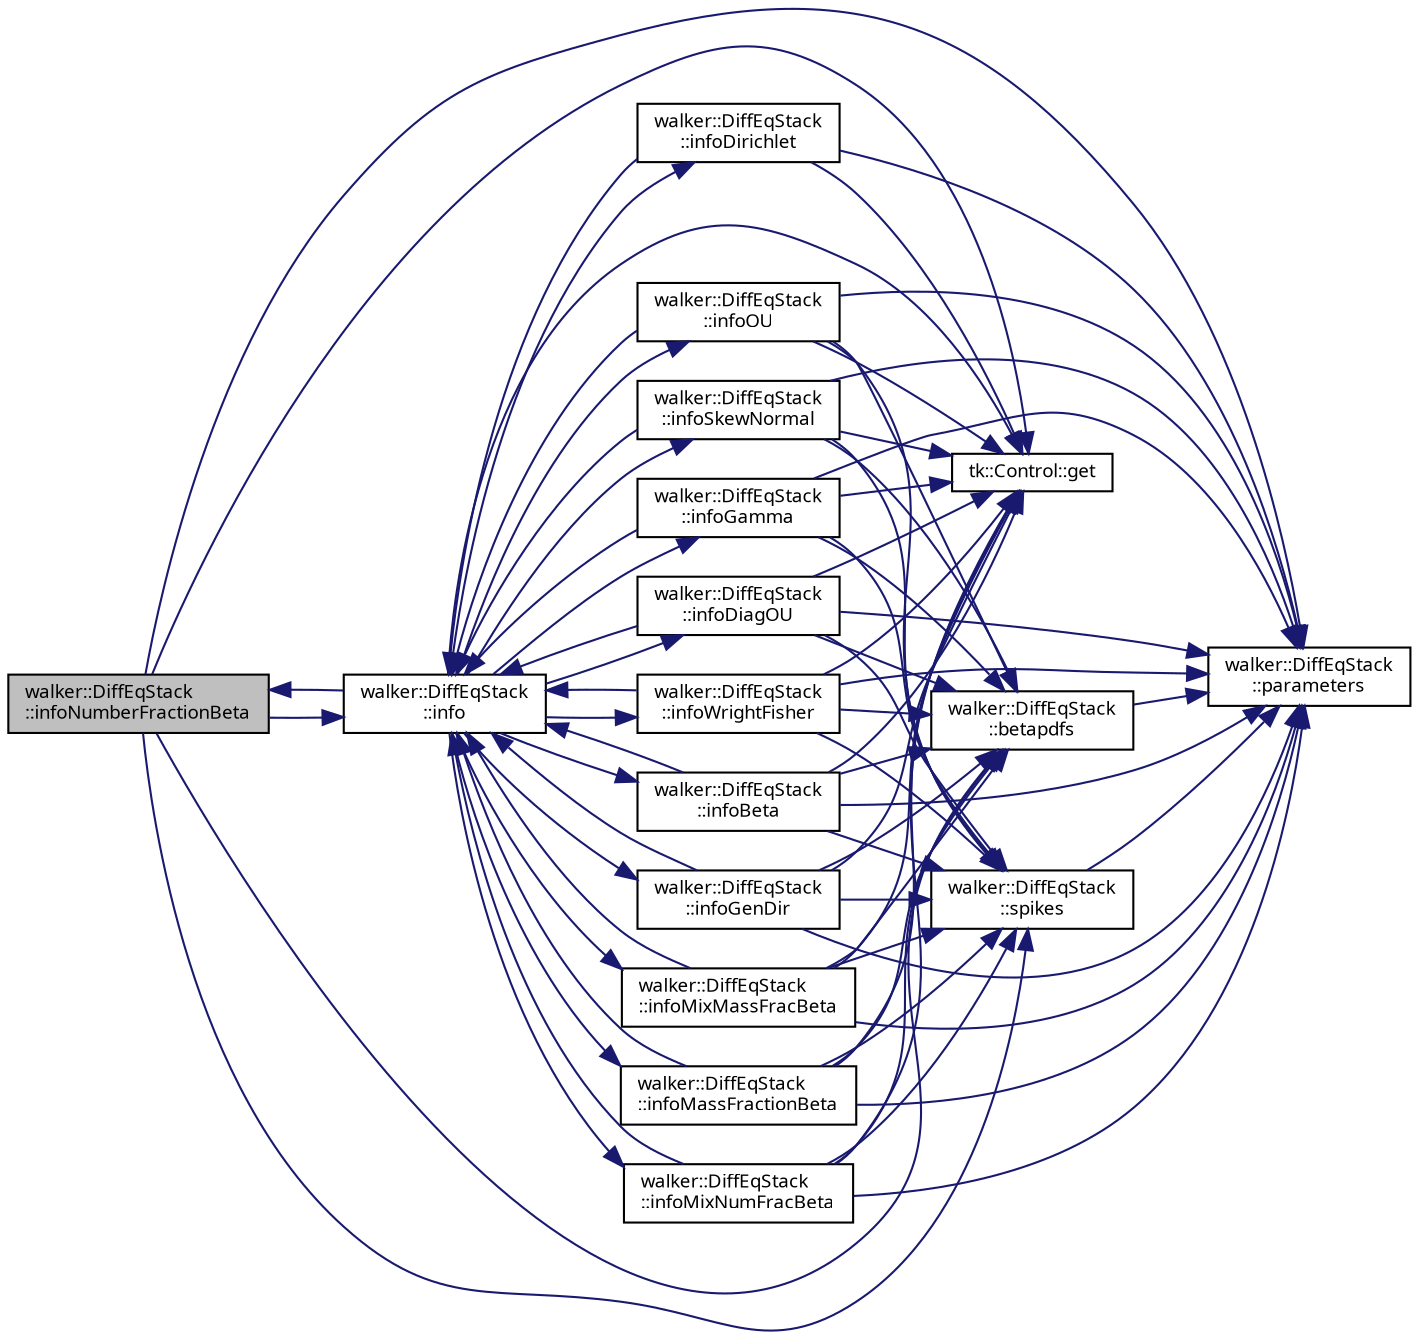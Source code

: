 digraph "walker::DiffEqStack::infoNumberFractionBeta"
{
 // INTERACTIVE_SVG=YES
  bgcolor="transparent";
  edge [fontname="sans-serif",fontsize="9",labelfontname="sans-serif",labelfontsize="9"];
  node [fontname="sans-serif",fontsize="9",shape=record];
  rankdir="LR";
  Node1 [label="walker::DiffEqStack\l::infoNumberFractionBeta",height=0.2,width=0.4,color="black", fillcolor="grey75", style="filled", fontcolor="black"];
  Node1 -> Node2 [color="midnightblue",fontsize="9",style="solid",fontname="sans-serif"];
  Node2 [label="walker::DiffEqStack\l::betapdfs",height=0.2,width=0.4,color="black",URL="$classwalker_1_1_diff_eq_stack.html#a32c5e784ecf315c4baa0709b0eb69b83",tooltip="Insert betapdf information (used to specify beta PDFs) into info vector. "];
  Node2 -> Node3 [color="midnightblue",fontsize="9",style="solid",fontname="sans-serif"];
  Node3 [label="walker::DiffEqStack\l::parameters",height=0.2,width=0.4,color="black",URL="$classwalker_1_1_diff_eq_stack.html#aa96cb9d2bfbbfb0b59d2ca11309524ad",tooltip="Convert and return values from vector as string. "];
  Node1 -> Node4 [color="midnightblue",fontsize="9",style="solid",fontname="sans-serif"];
  Node4 [label="tk::Control::get",height=0.2,width=0.4,color="black",URL="$classtk_1_1_control.html#a85c14acef1b9de96946fcf2ab7c08721",tooltip="Const-ref accessor to single element at 1st level. "];
  Node1 -> Node5 [color="midnightblue",fontsize="9",style="solid",fontname="sans-serif"];
  Node5 [label="walker::DiffEqStack\l::info",height=0.2,width=0.4,color="black",URL="$classwalker_1_1_diff_eq_stack.html#a9559315ca0c5a0c28cedd212a889f53c",tooltip="Return info on selected differential equations. "];
  Node5 -> Node4 [color="midnightblue",fontsize="9",style="solid",fontname="sans-serif"];
  Node5 -> Node6 [color="midnightblue",fontsize="9",style="solid",fontname="sans-serif"];
  Node6 [label="walker::DiffEqStack\l::infoBeta",height=0.2,width=0.4,color="black",URL="$classwalker_1_1_diff_eq_stack.html#a77e7bcaaa3bcf99582d4fa126944c5c5",tooltip="Get information on beta SDE. "];
  Node6 -> Node2 [color="midnightblue",fontsize="9",style="solid",fontname="sans-serif"];
  Node6 -> Node4 [color="midnightblue",fontsize="9",style="solid",fontname="sans-serif"];
  Node6 -> Node5 [color="midnightblue",fontsize="9",style="solid",fontname="sans-serif"];
  Node6 -> Node3 [color="midnightblue",fontsize="9",style="solid",fontname="sans-serif"];
  Node6 -> Node7 [color="midnightblue",fontsize="9",style="solid",fontname="sans-serif"];
  Node7 [label="walker::DiffEqStack\l::spikes",height=0.2,width=0.4,color="black",URL="$classwalker_1_1_diff_eq_stack.html#ab24098da325e9e4a4f3e47659b63259f",tooltip="Insert spike information (used to specify delta PDFs) into info vector. "];
  Node7 -> Node3 [color="midnightblue",fontsize="9",style="solid",fontname="sans-serif"];
  Node5 -> Node8 [color="midnightblue",fontsize="9",style="solid",fontname="sans-serif"];
  Node8 [label="walker::DiffEqStack\l::infoDiagOU",height=0.2,width=0.4,color="black",URL="$classwalker_1_1_diff_eq_stack.html#a774e7d00fd7b9f8ceca03a9e1a140e41",tooltip="Get information on diagonal Ornstein_Uhlenbeck SDE. "];
  Node8 -> Node2 [color="midnightblue",fontsize="9",style="solid",fontname="sans-serif"];
  Node8 -> Node4 [color="midnightblue",fontsize="9",style="solid",fontname="sans-serif"];
  Node8 -> Node5 [color="midnightblue",fontsize="9",style="solid",fontname="sans-serif"];
  Node8 -> Node3 [color="midnightblue",fontsize="9",style="solid",fontname="sans-serif"];
  Node8 -> Node7 [color="midnightblue",fontsize="9",style="solid",fontname="sans-serif"];
  Node5 -> Node9 [color="midnightblue",fontsize="9",style="solid",fontname="sans-serif"];
  Node9 [label="walker::DiffEqStack\l::infoDirichlet",height=0.2,width=0.4,color="black",URL="$classwalker_1_1_diff_eq_stack.html#a615b8f3217350e693a20c6ba22893340",tooltip="Get information on the Dirichlet SDE. "];
  Node9 -> Node4 [color="midnightblue",fontsize="9",style="solid",fontname="sans-serif"];
  Node9 -> Node5 [color="midnightblue",fontsize="9",style="solid",fontname="sans-serif"];
  Node9 -> Node3 [color="midnightblue",fontsize="9",style="solid",fontname="sans-serif"];
  Node5 -> Node10 [color="midnightblue",fontsize="9",style="solid",fontname="sans-serif"];
  Node10 [label="walker::DiffEqStack\l::infoGamma",height=0.2,width=0.4,color="black",URL="$classwalker_1_1_diff_eq_stack.html#a728d490ad948b446c58522fe0089b84f",tooltip="Get information on Gamma SDE. "];
  Node10 -> Node2 [color="midnightblue",fontsize="9",style="solid",fontname="sans-serif"];
  Node10 -> Node4 [color="midnightblue",fontsize="9",style="solid",fontname="sans-serif"];
  Node10 -> Node5 [color="midnightblue",fontsize="9",style="solid",fontname="sans-serif"];
  Node10 -> Node3 [color="midnightblue",fontsize="9",style="solid",fontname="sans-serif"];
  Node10 -> Node7 [color="midnightblue",fontsize="9",style="solid",fontname="sans-serif"];
  Node5 -> Node11 [color="midnightblue",fontsize="9",style="solid",fontname="sans-serif"];
  Node11 [label="walker::DiffEqStack\l::infoGenDir",height=0.2,width=0.4,color="black",URL="$classwalker_1_1_diff_eq_stack.html#a0d0f0bcdbc080619fbdc4767ad7deb3d",tooltip="Get information on Lochner&#39;s generalized Dirichlet SDE. "];
  Node11 -> Node2 [color="midnightblue",fontsize="9",style="solid",fontname="sans-serif"];
  Node11 -> Node4 [color="midnightblue",fontsize="9",style="solid",fontname="sans-serif"];
  Node11 -> Node5 [color="midnightblue",fontsize="9",style="solid",fontname="sans-serif"];
  Node11 -> Node3 [color="midnightblue",fontsize="9",style="solid",fontname="sans-serif"];
  Node11 -> Node7 [color="midnightblue",fontsize="9",style="solid",fontname="sans-serif"];
  Node5 -> Node12 [color="midnightblue",fontsize="9",style="solid",fontname="sans-serif"];
  Node12 [label="walker::DiffEqStack\l::infoMassFractionBeta",height=0.2,width=0.4,color="black",URL="$classwalker_1_1_diff_eq_stack.html#ade0c68dde82eea30411e2aae98f1b4fa",tooltip="Get information on mass-fraction beta SDE. "];
  Node12 -> Node2 [color="midnightblue",fontsize="9",style="solid",fontname="sans-serif"];
  Node12 -> Node4 [color="midnightblue",fontsize="9",style="solid",fontname="sans-serif"];
  Node12 -> Node5 [color="midnightblue",fontsize="9",style="solid",fontname="sans-serif"];
  Node12 -> Node3 [color="midnightblue",fontsize="9",style="solid",fontname="sans-serif"];
  Node12 -> Node7 [color="midnightblue",fontsize="9",style="solid",fontname="sans-serif"];
  Node5 -> Node13 [color="midnightblue",fontsize="9",style="solid",fontname="sans-serif"];
  Node13 [label="walker::DiffEqStack\l::infoMixMassFracBeta",height=0.2,width=0.4,color="black",URL="$classwalker_1_1_diff_eq_stack.html#acee9d2315e8fc705db3de468d9a6dd13",tooltip="Get information on mix mass-fraction beta SDE. "];
  Node13 -> Node2 [color="midnightblue",fontsize="9",style="solid",fontname="sans-serif"];
  Node13 -> Node4 [color="midnightblue",fontsize="9",style="solid",fontname="sans-serif"];
  Node13 -> Node5 [color="midnightblue",fontsize="9",style="solid",fontname="sans-serif"];
  Node13 -> Node3 [color="midnightblue",fontsize="9",style="solid",fontname="sans-serif"];
  Node13 -> Node7 [color="midnightblue",fontsize="9",style="solid",fontname="sans-serif"];
  Node5 -> Node14 [color="midnightblue",fontsize="9",style="solid",fontname="sans-serif"];
  Node14 [label="walker::DiffEqStack\l::infoMixNumFracBeta",height=0.2,width=0.4,color="black",URL="$classwalker_1_1_diff_eq_stack.html#a2732549f79dd2b18ba932003b99849b7",tooltip="Get information on mix number-fraction beta SDE. "];
  Node14 -> Node2 [color="midnightblue",fontsize="9",style="solid",fontname="sans-serif"];
  Node14 -> Node4 [color="midnightblue",fontsize="9",style="solid",fontname="sans-serif"];
  Node14 -> Node5 [color="midnightblue",fontsize="9",style="solid",fontname="sans-serif"];
  Node14 -> Node3 [color="midnightblue",fontsize="9",style="solid",fontname="sans-serif"];
  Node14 -> Node7 [color="midnightblue",fontsize="9",style="solid",fontname="sans-serif"];
  Node5 -> Node1 [color="midnightblue",fontsize="9",style="solid",fontname="sans-serif"];
  Node5 -> Node15 [color="midnightblue",fontsize="9",style="solid",fontname="sans-serif"];
  Node15 [label="walker::DiffEqStack\l::infoOU",height=0.2,width=0.4,color="black",URL="$classwalker_1_1_diff_eq_stack.html#ad1965c2fc4327c8c12cd15eb9a473205",tooltip="Get information on Ornstein_Uhlenbeck SDE. "];
  Node15 -> Node5 [color="midnightblue",fontsize="9",style="solid",fontname="sans-serif"];
  Node15 -> Node4 [color="midnightblue",fontsize="9",style="solid",fontname="sans-serif"];
  Node15 -> Node3 [color="midnightblue",fontsize="9",style="solid",fontname="sans-serif"];
  Node15 -> Node7 [color="midnightblue",fontsize="9",style="solid",fontname="sans-serif"];
  Node15 -> Node2 [color="midnightblue",fontsize="9",style="solid",fontname="sans-serif"];
  Node5 -> Node16 [color="midnightblue",fontsize="9",style="solid",fontname="sans-serif"];
  Node16 [label="walker::DiffEqStack\l::infoSkewNormal",height=0.2,width=0.4,color="black",URL="$classwalker_1_1_diff_eq_stack.html#ae36184e00772bdccf779e8d242f00f1d",tooltip="Get information on skew-normal SDE. "];
  Node16 -> Node5 [color="midnightblue",fontsize="9",style="solid",fontname="sans-serif"];
  Node16 -> Node4 [color="midnightblue",fontsize="9",style="solid",fontname="sans-serif"];
  Node16 -> Node3 [color="midnightblue",fontsize="9",style="solid",fontname="sans-serif"];
  Node16 -> Node7 [color="midnightblue",fontsize="9",style="solid",fontname="sans-serif"];
  Node16 -> Node2 [color="midnightblue",fontsize="9",style="solid",fontname="sans-serif"];
  Node5 -> Node17 [color="midnightblue",fontsize="9",style="solid",fontname="sans-serif"];
  Node17 [label="walker::DiffEqStack\l::infoWrightFisher",height=0.2,width=0.4,color="black",URL="$classwalker_1_1_diff_eq_stack.html#a4564751c0c8230f1ef6a4fab58d87689",tooltip="Get information on Wright-Fisher SDE. "];
  Node17 -> Node5 [color="midnightblue",fontsize="9",style="solid",fontname="sans-serif"];
  Node17 -> Node4 [color="midnightblue",fontsize="9",style="solid",fontname="sans-serif"];
  Node17 -> Node3 [color="midnightblue",fontsize="9",style="solid",fontname="sans-serif"];
  Node17 -> Node7 [color="midnightblue",fontsize="9",style="solid",fontname="sans-serif"];
  Node17 -> Node2 [color="midnightblue",fontsize="9",style="solid",fontname="sans-serif"];
  Node1 -> Node3 [color="midnightblue",fontsize="9",style="solid",fontname="sans-serif"];
  Node1 -> Node7 [color="midnightblue",fontsize="9",style="solid",fontname="sans-serif"];
}
